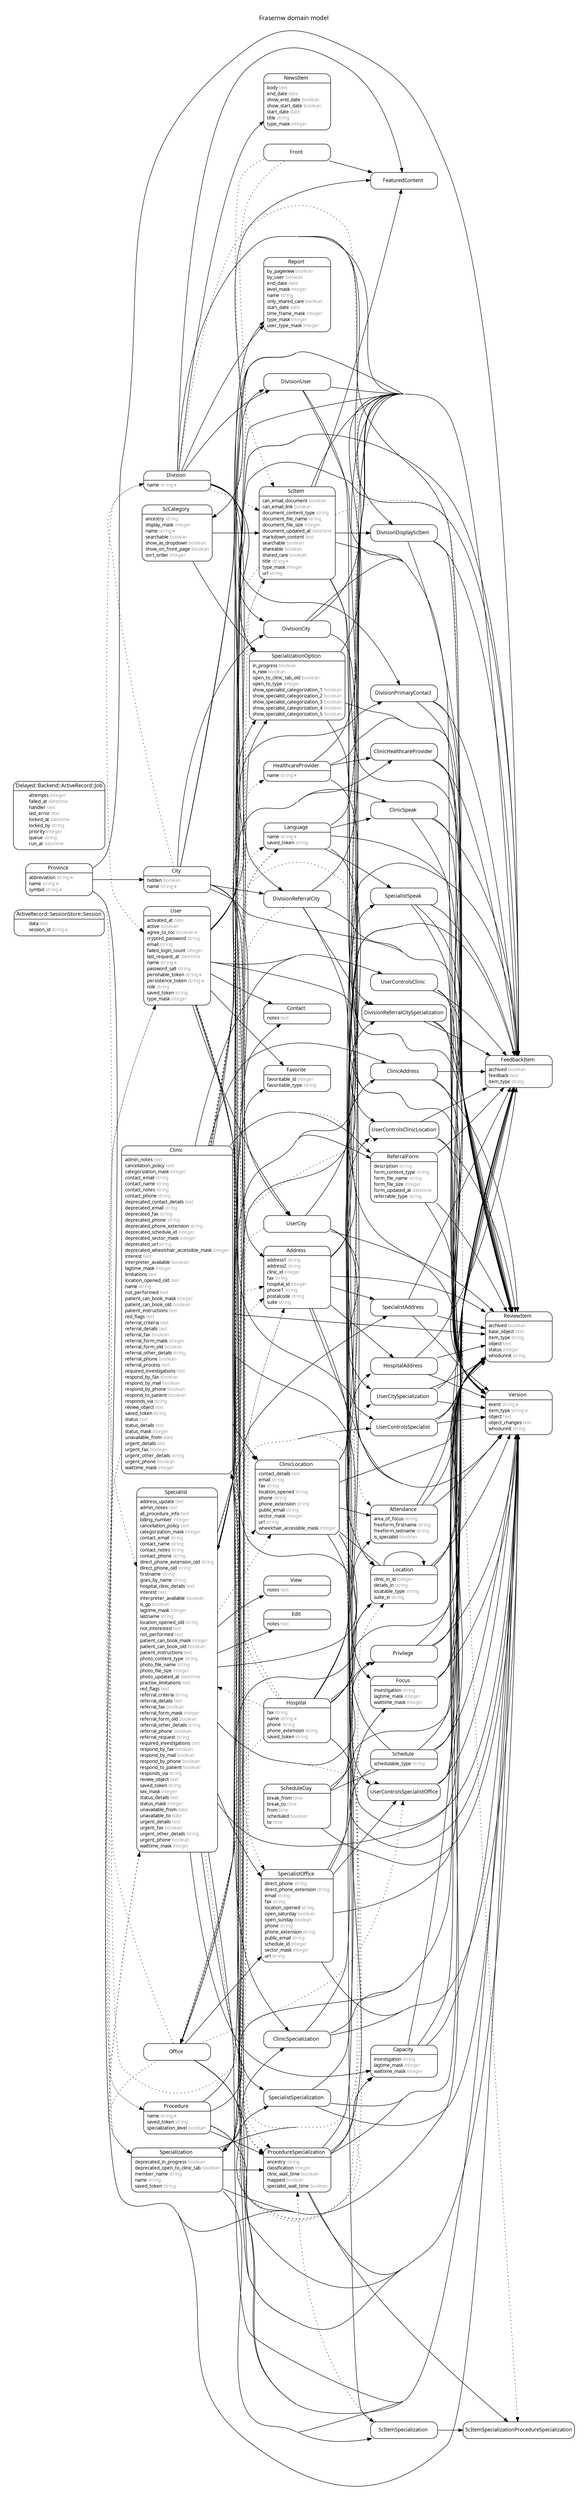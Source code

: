 digraph Frasernw {
rankdir = "LR";
ranksep = "0.5";
nodesep = "0.4";
pad = "0.4,0.4";
margin = "0,0";
concentrate = "true";
labelloc = "t";
fontsize = "13";
fontname = "Arial BoldMT";
node[ shape  =  "Mrecord" , fontsize  =  "10" , fontname  =  "ArialMT" , margin  =  "0.07,0.05" , penwidth  =  "1.0"];
edge[ fontname  =  "ArialMT" , fontsize  =  "7" , dir  =  "both" , arrowsize  =  "0.9" , penwidth  =  "1.0" , labelangle  =  "32" , labeldistance  =  "1.8"];
label = "Frasernw domain model\n\n";
"m_ActiveRecord::SessionStore::Session" [label = <<table border="0" align="center" cellspacing="0.5" cellpadding="0" width="134">
  <tr><td align="center" valign="bottom" width="130"><font face="Arial BoldMT" point-size="11">ActiveRecord::SessionStore::Session</font></td></tr>
</table>
|
<table border="0" align="left" cellspacing="2" cellpadding="0" width="134">
  <tr><td align="left" width="130" port="data">data <font face="Arail ItalicMT" color="grey60">text</font></td></tr>
  <tr><td align="left" width="130" port="session_id">session_id <font face="Arail ItalicMT" color="grey60">string ∗</font></td></tr>
</table>
>];
m_Address [label = <<table border="0" align="center" cellspacing="0.5" cellpadding="0" width="134">
  <tr><td align="center" valign="bottom" width="130"><font face="Arial BoldMT" point-size="11">Address</font></td></tr>
</table>
|
<table border="0" align="left" cellspacing="2" cellpadding="0" width="134">
  <tr><td align="left" width="130" port="address1">address1 <font face="Arail ItalicMT" color="grey60">string</font></td></tr>
  <tr><td align="left" width="130" port="address2">address2 <font face="Arail ItalicMT" color="grey60">string</font></td></tr>
  <tr><td align="left" width="130" port="clinic_id">clinic_id <font face="Arail ItalicMT" color="grey60">integer</font></td></tr>
  <tr><td align="left" width="130" port="fax">fax <font face="Arail ItalicMT" color="grey60">string</font></td></tr>
  <tr><td align="left" width="130" port="hospital_id">hospital_id <font face="Arail ItalicMT" color="grey60">integer</font></td></tr>
  <tr><td align="left" width="130" port="phone1">phone1 <font face="Arail ItalicMT" color="grey60">string</font></td></tr>
  <tr><td align="left" width="130" port="postalcode">postalcode <font face="Arail ItalicMT" color="grey60">string</font></td></tr>
  <tr><td align="left" width="130" port="suite">suite <font face="Arail ItalicMT" color="grey60">string</font></td></tr>
</table>
>];
m_Attendance [label = <<table border="0" align="center" cellspacing="0.5" cellpadding="0" width="134">
  <tr><td align="center" valign="bottom" width="130"><font face="Arial BoldMT" point-size="11">Attendance</font></td></tr>
</table>
|
<table border="0" align="left" cellspacing="2" cellpadding="0" width="134">
  <tr><td align="left" width="130" port="area_of_focus">area_of_focus <font face="Arail ItalicMT" color="grey60">string</font></td></tr>
  <tr><td align="left" width="130" port="freeform_firstname">freeform_firstname <font face="Arail ItalicMT" color="grey60">string</font></td></tr>
  <tr><td align="left" width="130" port="freeform_lastname">freeform_lastname <font face="Arail ItalicMT" color="grey60">string</font></td></tr>
  <tr><td align="left" width="130" port="is_specialist">is_specialist <font face="Arail ItalicMT" color="grey60">boolean</font></td></tr>
</table>
>];
m_Capacity [label = <<table border="0" align="center" cellspacing="0.5" cellpadding="0" width="134">
  <tr><td align="center" valign="bottom" width="130"><font face="Arial BoldMT" point-size="11">Capacity</font></td></tr>
</table>
|
<table border="0" align="left" cellspacing="2" cellpadding="0" width="134">
  <tr><td align="left" width="130" port="investigation">investigation <font face="Arail ItalicMT" color="grey60">string</font></td></tr>
  <tr><td align="left" width="130" port="lagtime_mask">lagtime_mask <font face="Arail ItalicMT" color="grey60">integer</font></td></tr>
  <tr><td align="left" width="130" port="waittime_mask">waittime_mask <font face="Arail ItalicMT" color="grey60">integer</font></td></tr>
</table>
>];
m_City [label = <<table border="0" align="center" cellspacing="0.5" cellpadding="0" width="134">
  <tr><td align="center" valign="bottom" width="130"><font face="Arial BoldMT" point-size="11">City</font></td></tr>
</table>
|
<table border="0" align="left" cellspacing="2" cellpadding="0" width="134">
  <tr><td align="left" width="130" port="hidden">hidden <font face="Arail ItalicMT" color="grey60">boolean</font></td></tr>
  <tr><td align="left" width="130" port="name">name <font face="Arail ItalicMT" color="grey60">string ∗</font></td></tr>
</table>
>];
m_Clinic [label = <<table border="0" align="center" cellspacing="0.5" cellpadding="0" width="134">
  <tr><td align="center" valign="bottom" width="130"><font face="Arial BoldMT" point-size="11">Clinic</font></td></tr>
</table>
|
<table border="0" align="left" cellspacing="2" cellpadding="0" width="134">
  <tr><td align="left" width="130" port="admin_notes">admin_notes <font face="Arail ItalicMT" color="grey60">text</font></td></tr>
  <tr><td align="left" width="130" port="cancellation_policy">cancellation_policy <font face="Arail ItalicMT" color="grey60">text</font></td></tr>
  <tr><td align="left" width="130" port="categorization_mask">categorization_mask <font face="Arail ItalicMT" color="grey60">integer</font></td></tr>
  <tr><td align="left" width="130" port="contact_email">contact_email <font face="Arail ItalicMT" color="grey60">string</font></td></tr>
  <tr><td align="left" width="130" port="contact_name">contact_name <font face="Arail ItalicMT" color="grey60">string</font></td></tr>
  <tr><td align="left" width="130" port="contact_notes">contact_notes <font face="Arail ItalicMT" color="grey60">string</font></td></tr>
  <tr><td align="left" width="130" port="contact_phone">contact_phone <font face="Arail ItalicMT" color="grey60">string</font></td></tr>
  <tr><td align="left" width="130" port="deprecated_contact_details">deprecated_contact_details <font face="Arail ItalicMT" color="grey60">text</font></td></tr>
  <tr><td align="left" width="130" port="deprecated_email">deprecated_email <font face="Arail ItalicMT" color="grey60">string</font></td></tr>
  <tr><td align="left" width="130" port="deprecated_fax">deprecated_fax <font face="Arail ItalicMT" color="grey60">string</font></td></tr>
  <tr><td align="left" width="130" port="deprecated_phone">deprecated_phone <font face="Arail ItalicMT" color="grey60">string</font></td></tr>
  <tr><td align="left" width="130" port="deprecated_phone_extension">deprecated_phone_extension <font face="Arail ItalicMT" color="grey60">string</font></td></tr>
  <tr><td align="left" width="130" port="deprecated_schedule_id">deprecated_schedule_id <font face="Arail ItalicMT" color="grey60">integer</font></td></tr>
  <tr><td align="left" width="130" port="deprecated_sector_mask">deprecated_sector_mask <font face="Arail ItalicMT" color="grey60">integer</font></td></tr>
  <tr><td align="left" width="130" port="deprecated_url">deprecated_url <font face="Arail ItalicMT" color="grey60">string</font></td></tr>
  <tr><td align="left" width="130" port="deprecated_wheelchair_accessible_mask">deprecated_wheelchair_accessible_mask <font face="Arail ItalicMT" color="grey60">integer</font></td></tr>
  <tr><td align="left" width="130" port="interest">interest <font face="Arail ItalicMT" color="grey60">text</font></td></tr>
  <tr><td align="left" width="130" port="interpreter_available">interpreter_available <font face="Arail ItalicMT" color="grey60">boolean</font></td></tr>
  <tr><td align="left" width="130" port="lagtime_mask">lagtime_mask <font face="Arail ItalicMT" color="grey60">integer</font></td></tr>
  <tr><td align="left" width="130" port="limitations">limitations <font face="Arail ItalicMT" color="grey60">text</font></td></tr>
  <tr><td align="left" width="130" port="location_opened_old">location_opened_old <font face="Arail ItalicMT" color="grey60">text</font></td></tr>
  <tr><td align="left" width="130" port="name">name <font face="Arail ItalicMT" color="grey60">string</font></td></tr>
  <tr><td align="left" width="130" port="not_performed">not_performed <font face="Arail ItalicMT" color="grey60">text</font></td></tr>
  <tr><td align="left" width="130" port="patient_can_book_mask">patient_can_book_mask <font face="Arail ItalicMT" color="grey60">integer</font></td></tr>
  <tr><td align="left" width="130" port="patient_can_book_old">patient_can_book_old <font face="Arail ItalicMT" color="grey60">boolean</font></td></tr>
  <tr><td align="left" width="130" port="patient_instructions">patient_instructions <font face="Arail ItalicMT" color="grey60">text</font></td></tr>
  <tr><td align="left" width="130" port="red_flags">red_flags <font face="Arail ItalicMT" color="grey60">text</font></td></tr>
  <tr><td align="left" width="130" port="referral_criteria">referral_criteria <font face="Arail ItalicMT" color="grey60">text</font></td></tr>
  <tr><td align="left" width="130" port="referral_details">referral_details <font face="Arail ItalicMT" color="grey60">text</font></td></tr>
  <tr><td align="left" width="130" port="referral_fax">referral_fax <font face="Arail ItalicMT" color="grey60">boolean</font></td></tr>
  <tr><td align="left" width="130" port="referral_form_mask">referral_form_mask <font face="Arail ItalicMT" color="grey60">integer</font></td></tr>
  <tr><td align="left" width="130" port="referral_form_old">referral_form_old <font face="Arail ItalicMT" color="grey60">boolean</font></td></tr>
  <tr><td align="left" width="130" port="referral_other_details">referral_other_details <font face="Arail ItalicMT" color="grey60">string</font></td></tr>
  <tr><td align="left" width="130" port="referral_phone">referral_phone <font face="Arail ItalicMT" color="grey60">boolean</font></td></tr>
  <tr><td align="left" width="130" port="referral_process">referral_process <font face="Arail ItalicMT" color="grey60">text</font></td></tr>
  <tr><td align="left" width="130" port="required_investigations">required_investigations <font face="Arail ItalicMT" color="grey60">text</font></td></tr>
  <tr><td align="left" width="130" port="respond_by_fax">respond_by_fax <font face="Arail ItalicMT" color="grey60">boolean</font></td></tr>
  <tr><td align="left" width="130" port="respond_by_mail">respond_by_mail <font face="Arail ItalicMT" color="grey60">boolean</font></td></tr>
  <tr><td align="left" width="130" port="respond_by_phone">respond_by_phone <font face="Arail ItalicMT" color="grey60">boolean</font></td></tr>
  <tr><td align="left" width="130" port="respond_to_patient">respond_to_patient <font face="Arail ItalicMT" color="grey60">boolean</font></td></tr>
  <tr><td align="left" width="130" port="responds_via">responds_via <font face="Arail ItalicMT" color="grey60">string</font></td></tr>
  <tr><td align="left" width="130" port="review_object">review_object <font face="Arail ItalicMT" color="grey60">text</font></td></tr>
  <tr><td align="left" width="130" port="saved_token">saved_token <font face="Arail ItalicMT" color="grey60">string</font></td></tr>
  <tr><td align="left" width="130" port="status">status <font face="Arail ItalicMT" color="grey60">text</font></td></tr>
  <tr><td align="left" width="130" port="status_details">status_details <font face="Arail ItalicMT" color="grey60">text</font></td></tr>
  <tr><td align="left" width="130" port="status_mask">status_mask <font face="Arail ItalicMT" color="grey60">integer</font></td></tr>
  <tr><td align="left" width="130" port="unavailable_from">unavailable_from <font face="Arail ItalicMT" color="grey60">date</font></td></tr>
  <tr><td align="left" width="130" port="urgent_details">urgent_details <font face="Arail ItalicMT" color="grey60">text</font></td></tr>
  <tr><td align="left" width="130" port="urgent_fax">urgent_fax <font face="Arail ItalicMT" color="grey60">boolean</font></td></tr>
  <tr><td align="left" width="130" port="urgent_other_details">urgent_other_details <font face="Arail ItalicMT" color="grey60">string</font></td></tr>
  <tr><td align="left" width="130" port="urgent_phone">urgent_phone <font face="Arail ItalicMT" color="grey60">boolean</font></td></tr>
  <tr><td align="left" width="130" port="waittime_mask">waittime_mask <font face="Arail ItalicMT" color="grey60">integer</font></td></tr>
</table>
>];
m_ClinicAddress [label = <<table border="0" align="center" cellspacing="0.5" cellpadding="0" width="134">
  <tr><td align="center" valign="bottom" width="130"><font face="Arial BoldMT" point-size="11">ClinicAddress</font></td></tr>
</table>
>];
m_ClinicHealthcareProvider [label = <<table border="0" align="center" cellspacing="0.5" cellpadding="0" width="134">
  <tr><td align="center" valign="bottom" width="130"><font face="Arial BoldMT" point-size="11">ClinicHealthcareProvider</font></td></tr>
</table>
>];
m_ClinicLocation [label = <<table border="0" align="center" cellspacing="0.5" cellpadding="0" width="134">
  <tr><td align="center" valign="bottom" width="130"><font face="Arial BoldMT" point-size="11">ClinicLocation</font></td></tr>
</table>
|
<table border="0" align="left" cellspacing="2" cellpadding="0" width="134">
  <tr><td align="left" width="130" port="contact_details">contact_details <font face="Arail ItalicMT" color="grey60">text</font></td></tr>
  <tr><td align="left" width="130" port="email">email <font face="Arail ItalicMT" color="grey60">string</font></td></tr>
  <tr><td align="left" width="130" port="fax">fax <font face="Arail ItalicMT" color="grey60">string</font></td></tr>
  <tr><td align="left" width="130" port="location_opened">location_opened <font face="Arail ItalicMT" color="grey60">string</font></td></tr>
  <tr><td align="left" width="130" port="phone">phone <font face="Arail ItalicMT" color="grey60">string</font></td></tr>
  <tr><td align="left" width="130" port="phone_extension">phone_extension <font face="Arail ItalicMT" color="grey60">string</font></td></tr>
  <tr><td align="left" width="130" port="public_email">public_email <font face="Arail ItalicMT" color="grey60">string</font></td></tr>
  <tr><td align="left" width="130" port="sector_mask">sector_mask <font face="Arail ItalicMT" color="grey60">integer</font></td></tr>
  <tr><td align="left" width="130" port="url">url <font face="Arail ItalicMT" color="grey60">string</font></td></tr>
  <tr><td align="left" width="130" port="wheelchair_accessible_mask">wheelchair_accessible_mask <font face="Arail ItalicMT" color="grey60">integer</font></td></tr>
</table>
>];
m_ClinicSpeak [label = <<table border="0" align="center" cellspacing="0.5" cellpadding="0" width="134">
  <tr><td align="center" valign="bottom" width="130"><font face="Arial BoldMT" point-size="11">ClinicSpeak</font></td></tr>
</table>
>];
m_ClinicSpecialization [label = <<table border="0" align="center" cellspacing="0.5" cellpadding="0" width="134">
  <tr><td align="center" valign="bottom" width="130"><font face="Arial BoldMT" point-size="11">ClinicSpecialization</font></td></tr>
</table>
>];
m_Contact [label = <<table border="0" align="center" cellspacing="0.5" cellpadding="0" width="134">
  <tr><td align="center" valign="bottom" width="130"><font face="Arial BoldMT" point-size="11">Contact</font></td></tr>
</table>
|
<table border="0" align="left" cellspacing="2" cellpadding="0" width="134">
  <tr><td align="left" width="130" port="notes">notes <font face="Arail ItalicMT" color="grey60">text</font></td></tr>
</table>
>];
"m_Delayed::Backend::ActiveRecord::Job" [label = <<table border="0" align="center" cellspacing="0.5" cellpadding="0" width="134">
  <tr><td align="center" valign="bottom" width="130"><font face="Arial BoldMT" point-size="11">Delayed::Backend::ActiveRecord::Job</font></td></tr>
</table>
|
<table border="0" align="left" cellspacing="2" cellpadding="0" width="134">
  <tr><td align="left" width="130" port="attempts">attempts <font face="Arail ItalicMT" color="grey60">integer</font></td></tr>
  <tr><td align="left" width="130" port="failed_at">failed_at <font face="Arail ItalicMT" color="grey60">datetime</font></td></tr>
  <tr><td align="left" width="130" port="handler">handler <font face="Arail ItalicMT" color="grey60">text</font></td></tr>
  <tr><td align="left" width="130" port="last_error">last_error <font face="Arail ItalicMT" color="grey60">text</font></td></tr>
  <tr><td align="left" width="130" port="locked_at">locked_at <font face="Arail ItalicMT" color="grey60">datetime</font></td></tr>
  <tr><td align="left" width="130" port="locked_by">locked_by <font face="Arail ItalicMT" color="grey60">string</font></td></tr>
  <tr><td align="left" width="130" port="priority">priority <font face="Arail ItalicMT" color="grey60">integer</font></td></tr>
  <tr><td align="left" width="130" port="queue">queue <font face="Arail ItalicMT" color="grey60">string</font></td></tr>
  <tr><td align="left" width="130" port="run_at">run_at <font face="Arail ItalicMT" color="grey60">datetime</font></td></tr>
</table>
>];
m_Division [label = <<table border="0" align="center" cellspacing="0.5" cellpadding="0" width="134">
  <tr><td align="center" valign="bottom" width="130"><font face="Arial BoldMT" point-size="11">Division</font></td></tr>
</table>
|
<table border="0" align="left" cellspacing="2" cellpadding="0" width="134">
  <tr><td align="left" width="130" port="name">name <font face="Arail ItalicMT" color="grey60">string ∗</font></td></tr>
</table>
>];
m_DivisionCity [label = <<table border="0" align="center" cellspacing="0.5" cellpadding="0" width="134">
  <tr><td align="center" valign="bottom" width="130"><font face="Arial BoldMT" point-size="11">DivisionCity</font></td></tr>
</table>
>];
m_DivisionDisplayScItem [label = <<table border="0" align="center" cellspacing="0.5" cellpadding="0" width="134">
  <tr><td align="center" valign="bottom" width="130"><font face="Arial BoldMT" point-size="11">DivisionDisplayScItem</font></td></tr>
</table>
>];
m_DivisionPrimaryContact [label = <<table border="0" align="center" cellspacing="0.5" cellpadding="0" width="134">
  <tr><td align="center" valign="bottom" width="130"><font face="Arial BoldMT" point-size="11">DivisionPrimaryContact</font></td></tr>
</table>
>];
m_DivisionReferralCity [label = <<table border="0" align="center" cellspacing="0.5" cellpadding="0" width="134">
  <tr><td align="center" valign="bottom" width="130"><font face="Arial BoldMT" point-size="11">DivisionReferralCity</font></td></tr>
</table>
>];
m_DivisionReferralCitySpecialization [label = <<table border="0" align="center" cellspacing="0.5" cellpadding="0" width="134">
  <tr><td align="center" valign="bottom" width="130"><font face="Arial BoldMT" point-size="11">DivisionReferralCitySpecialization</font></td></tr>
</table>
>];
m_DivisionUser [label = <<table border="0" align="center" cellspacing="0.5" cellpadding="0" width="134">
  <tr><td align="center" valign="bottom" width="130"><font face="Arial BoldMT" point-size="11">DivisionUser</font></td></tr>
</table>
>];
m_Edit [label = <<table border="0" align="center" cellspacing="0.5" cellpadding="0" width="134">
  <tr><td align="center" valign="bottom" width="130"><font face="Arial BoldMT" point-size="11">Edit</font></td></tr>
</table>
|
<table border="0" align="left" cellspacing="2" cellpadding="0" width="134">
  <tr><td align="left" width="130" port="notes">notes <font face="Arail ItalicMT" color="grey60">text</font></td></tr>
</table>
>];
m_Favorite [label = <<table border="0" align="center" cellspacing="0.5" cellpadding="0" width="134">
  <tr><td align="center" valign="bottom" width="130"><font face="Arial BoldMT" point-size="11">Favorite</font></td></tr>
</table>
|
<table border="0" align="left" cellspacing="2" cellpadding="0" width="134">
  <tr><td align="left" width="130" port="favoritable_id">favoritable_id <font face="Arail ItalicMT" color="grey60">integer</font></td></tr>
  <tr><td align="left" width="130" port="favoritable_type">favoritable_type <font face="Arail ItalicMT" color="grey60">string</font></td></tr>
</table>
>];
m_FeaturedContent [label = <<table border="0" align="center" cellspacing="0.5" cellpadding="0" width="134">
  <tr><td align="center" valign="bottom" width="130"><font face="Arial BoldMT" point-size="11">FeaturedContent</font></td></tr>
</table>
>];
m_FeedbackItem [label = <<table border="0" align="center" cellspacing="0.5" cellpadding="0" width="134">
  <tr><td align="center" valign="bottom" width="130"><font face="Arial BoldMT" point-size="11">FeedbackItem</font></td></tr>
</table>
|
<table border="0" align="left" cellspacing="2" cellpadding="0" width="134">
  <tr><td align="left" width="130" port="archived">archived <font face="Arail ItalicMT" color="grey60">boolean</font></td></tr>
  <tr><td align="left" width="130" port="feedback">feedback <font face="Arail ItalicMT" color="grey60">text</font></td></tr>
  <tr><td align="left" width="130" port="item_type">item_type <font face="Arail ItalicMT" color="grey60">string</font></td></tr>
</table>
>];
m_Focus [label = <<table border="0" align="center" cellspacing="0.5" cellpadding="0" width="134">
  <tr><td align="center" valign="bottom" width="130"><font face="Arial BoldMT" point-size="11">Focus</font></td></tr>
</table>
|
<table border="0" align="left" cellspacing="2" cellpadding="0" width="134">
  <tr><td align="left" width="130" port="investigation">investigation <font face="Arail ItalicMT" color="grey60">string</font></td></tr>
  <tr><td align="left" width="130" port="lagtime_mask">lagtime_mask <font face="Arail ItalicMT" color="grey60">integer</font></td></tr>
  <tr><td align="left" width="130" port="waittime_mask">waittime_mask <font face="Arail ItalicMT" color="grey60">integer</font></td></tr>
</table>
>];
m_Front [label = <<table border="0" align="center" cellspacing="0.5" cellpadding="0" width="134">
  <tr><td align="center" valign="bottom" width="130"><font face="Arial BoldMT" point-size="11">Front</font></td></tr>
</table>
>];
m_HealthcareProvider [label = <<table border="0" align="center" cellspacing="0.5" cellpadding="0" width="134">
  <tr><td align="center" valign="bottom" width="130"><font face="Arial BoldMT" point-size="11">HealthcareProvider</font></td></tr>
</table>
|
<table border="0" align="left" cellspacing="2" cellpadding="0" width="134">
  <tr><td align="left" width="130" port="name">name <font face="Arail ItalicMT" color="grey60">string ∗</font></td></tr>
</table>
>];
m_Hospital [label = <<table border="0" align="center" cellspacing="0.5" cellpadding="0" width="134">
  <tr><td align="center" valign="bottom" width="130"><font face="Arial BoldMT" point-size="11">Hospital</font></td></tr>
</table>
|
<table border="0" align="left" cellspacing="2" cellpadding="0" width="134">
  <tr><td align="left" width="130" port="fax">fax <font face="Arail ItalicMT" color="grey60">string</font></td></tr>
  <tr><td align="left" width="130" port="name">name <font face="Arail ItalicMT" color="grey60">string ∗</font></td></tr>
  <tr><td align="left" width="130" port="phone">phone <font face="Arail ItalicMT" color="grey60">string</font></td></tr>
  <tr><td align="left" width="130" port="phone_extension">phone_extension <font face="Arail ItalicMT" color="grey60">string</font></td></tr>
  <tr><td align="left" width="130" port="saved_token">saved_token <font face="Arail ItalicMT" color="grey60">string</font></td></tr>
</table>
>];
m_HospitalAddress [label = <<table border="0" align="center" cellspacing="0.5" cellpadding="0" width="134">
  <tr><td align="center" valign="bottom" width="130"><font face="Arial BoldMT" point-size="11">HospitalAddress</font></td></tr>
</table>
>];
m_Language [label = <<table border="0" align="center" cellspacing="0.5" cellpadding="0" width="134">
  <tr><td align="center" valign="bottom" width="130"><font face="Arial BoldMT" point-size="11">Language</font></td></tr>
</table>
|
<table border="0" align="left" cellspacing="2" cellpadding="0" width="134">
  <tr><td align="left" width="130" port="name">name <font face="Arail ItalicMT" color="grey60">string ∗</font></td></tr>
  <tr><td align="left" width="130" port="saved_token">saved_token <font face="Arail ItalicMT" color="grey60">string</font></td></tr>
</table>
>];
m_Location [label = <<table border="0" align="center" cellspacing="0.5" cellpadding="0" width="134">
  <tr><td align="center" valign="bottom" width="130"><font face="Arial BoldMT" point-size="11">Location</font></td></tr>
</table>
|
<table border="0" align="left" cellspacing="2" cellpadding="0" width="134">
  <tr><td align="left" width="130" port="clinic_in_id">clinic_in_id <font face="Arail ItalicMT" color="grey60">integer</font></td></tr>
  <tr><td align="left" width="130" port="details_in">details_in <font face="Arail ItalicMT" color="grey60">string</font></td></tr>
  <tr><td align="left" width="130" port="locatable_type">locatable_type <font face="Arail ItalicMT" color="grey60">string</font></td></tr>
  <tr><td align="left" width="130" port="suite_in">suite_in <font face="Arail ItalicMT" color="grey60">string</font></td></tr>
</table>
>];
m_NewsItem [label = <<table border="0" align="center" cellspacing="0.5" cellpadding="0" width="134">
  <tr><td align="center" valign="bottom" width="130"><font face="Arial BoldMT" point-size="11">NewsItem</font></td></tr>
</table>
|
<table border="0" align="left" cellspacing="2" cellpadding="0" width="134">
  <tr><td align="left" width="130" port="body">body <font face="Arail ItalicMT" color="grey60">text</font></td></tr>
  <tr><td align="left" width="130" port="end_date">end_date <font face="Arail ItalicMT" color="grey60">date</font></td></tr>
  <tr><td align="left" width="130" port="show_end_date">show_end_date <font face="Arail ItalicMT" color="grey60">boolean</font></td></tr>
  <tr><td align="left" width="130" port="show_start_date">show_start_date <font face="Arail ItalicMT" color="grey60">boolean</font></td></tr>
  <tr><td align="left" width="130" port="start_date">start_date <font face="Arail ItalicMT" color="grey60">date</font></td></tr>
  <tr><td align="left" width="130" port="title">title <font face="Arail ItalicMT" color="grey60">string</font></td></tr>
  <tr><td align="left" width="130" port="type_mask">type_mask <font face="Arail ItalicMT" color="grey60">integer</font></td></tr>
</table>
>];
m_Office [label = <<table border="0" align="center" cellspacing="0.5" cellpadding="0" width="134">
  <tr><td align="center" valign="bottom" width="130"><font face="Arial BoldMT" point-size="11">Office</font></td></tr>
</table>
>];
m_Privilege [label = <<table border="0" align="center" cellspacing="0.5" cellpadding="0" width="134">
  <tr><td align="center" valign="bottom" width="130"><font face="Arial BoldMT" point-size="11">Privilege</font></td></tr>
</table>
>];
m_Procedure [label = <<table border="0" align="center" cellspacing="0.5" cellpadding="0" width="134">
  <tr><td align="center" valign="bottom" width="130"><font face="Arial BoldMT" point-size="11">Procedure</font></td></tr>
</table>
|
<table border="0" align="left" cellspacing="2" cellpadding="0" width="134">
  <tr><td align="left" width="130" port="name">name <font face="Arail ItalicMT" color="grey60">string ∗</font></td></tr>
  <tr><td align="left" width="130" port="saved_token">saved_token <font face="Arail ItalicMT" color="grey60">string</font></td></tr>
  <tr><td align="left" width="130" port="specialization_level">specialization_level <font face="Arail ItalicMT" color="grey60">boolean</font></td></tr>
</table>
>];
m_ProcedureSpecialization [label = <<table border="0" align="center" cellspacing="0.5" cellpadding="0" width="134">
  <tr><td align="center" valign="bottom" width="130"><font face="Arial BoldMT" point-size="11">ProcedureSpecialization</font></td></tr>
</table>
|
<table border="0" align="left" cellspacing="2" cellpadding="0" width="134">
  <tr><td align="left" width="130" port="ancestry">ancestry <font face="Arail ItalicMT" color="grey60">string</font></td></tr>
  <tr><td align="left" width="130" port="classification">classification <font face="Arail ItalicMT" color="grey60">integer</font></td></tr>
  <tr><td align="left" width="130" port="clinic_wait_time">clinic_wait_time <font face="Arail ItalicMT" color="grey60">boolean</font></td></tr>
  <tr><td align="left" width="130" port="mapped">mapped <font face="Arail ItalicMT" color="grey60">boolean</font></td></tr>
  <tr><td align="left" width="130" port="specialist_wait_time">specialist_wait_time <font face="Arail ItalicMT" color="grey60">boolean</font></td></tr>
</table>
>];
m_Province [label = <<table border="0" align="center" cellspacing="0.5" cellpadding="0" width="134">
  <tr><td align="center" valign="bottom" width="130"><font face="Arial BoldMT" point-size="11">Province</font></td></tr>
</table>
|
<table border="0" align="left" cellspacing="2" cellpadding="0" width="134">
  <tr><td align="left" width="130" port="abbreviation">abbreviation <font face="Arail ItalicMT" color="grey60">string ∗</font></td></tr>
  <tr><td align="left" width="130" port="name">name <font face="Arail ItalicMT" color="grey60">string ∗</font></td></tr>
  <tr><td align="left" width="130" port="symbol">symbol <font face="Arail ItalicMT" color="grey60">string ∗</font></td></tr>
</table>
>];
m_ReferralForm [label = <<table border="0" align="center" cellspacing="0.5" cellpadding="0" width="134">
  <tr><td align="center" valign="bottom" width="130"><font face="Arial BoldMT" point-size="11">ReferralForm</font></td></tr>
</table>
|
<table border="0" align="left" cellspacing="2" cellpadding="0" width="134">
  <tr><td align="left" width="130" port="description">description <font face="Arail ItalicMT" color="grey60">string</font></td></tr>
  <tr><td align="left" width="130" port="form_content_type">form_content_type <font face="Arail ItalicMT" color="grey60">string</font></td></tr>
  <tr><td align="left" width="130" port="form_file_name">form_file_name <font face="Arail ItalicMT" color="grey60">string</font></td></tr>
  <tr><td align="left" width="130" port="form_file_size">form_file_size <font face="Arail ItalicMT" color="grey60">integer</font></td></tr>
  <tr><td align="left" width="130" port="form_updated_at">form_updated_at <font face="Arail ItalicMT" color="grey60">datetime</font></td></tr>
  <tr><td align="left" width="130" port="referrable_type">referrable_type <font face="Arail ItalicMT" color="grey60">string</font></td></tr>
</table>
>];
m_Report [label = <<table border="0" align="center" cellspacing="0.5" cellpadding="0" width="134">
  <tr><td align="center" valign="bottom" width="130"><font face="Arial BoldMT" point-size="11">Report</font></td></tr>
</table>
|
<table border="0" align="left" cellspacing="2" cellpadding="0" width="134">
  <tr><td align="left" width="130" port="by_pageview">by_pageview <font face="Arail ItalicMT" color="grey60">boolean</font></td></tr>
  <tr><td align="left" width="130" port="by_user">by_user <font face="Arail ItalicMT" color="grey60">boolean</font></td></tr>
  <tr><td align="left" width="130" port="end_date">end_date <font face="Arail ItalicMT" color="grey60">date</font></td></tr>
  <tr><td align="left" width="130" port="level_mask">level_mask <font face="Arail ItalicMT" color="grey60">integer</font></td></tr>
  <tr><td align="left" width="130" port="name">name <font face="Arail ItalicMT" color="grey60">string</font></td></tr>
  <tr><td align="left" width="130" port="only_shared_care">only_shared_care <font face="Arail ItalicMT" color="grey60">boolean</font></td></tr>
  <tr><td align="left" width="130" port="start_date">start_date <font face="Arail ItalicMT" color="grey60">date</font></td></tr>
  <tr><td align="left" width="130" port="time_frame_mask">time_frame_mask <font face="Arail ItalicMT" color="grey60">integer</font></td></tr>
  <tr><td align="left" width="130" port="type_mask">type_mask <font face="Arail ItalicMT" color="grey60">integer</font></td></tr>
  <tr><td align="left" width="130" port="user_type_mask">user_type_mask <font face="Arail ItalicMT" color="grey60">integer</font></td></tr>
</table>
>];
m_ReviewItem [label = <<table border="0" align="center" cellspacing="0.5" cellpadding="0" width="134">
  <tr><td align="center" valign="bottom" width="130"><font face="Arial BoldMT" point-size="11">ReviewItem</font></td></tr>
</table>
|
<table border="0" align="left" cellspacing="2" cellpadding="0" width="134">
  <tr><td align="left" width="130" port="archived">archived <font face="Arail ItalicMT" color="grey60">boolean</font></td></tr>
  <tr><td align="left" width="130" port="base_object">base_object <font face="Arail ItalicMT" color="grey60">text</font></td></tr>
  <tr><td align="left" width="130" port="item_type">item_type <font face="Arail ItalicMT" color="grey60">string</font></td></tr>
  <tr><td align="left" width="130" port="object">object <font face="Arail ItalicMT" color="grey60">text</font></td></tr>
  <tr><td align="left" width="130" port="status">status <font face="Arail ItalicMT" color="grey60">integer</font></td></tr>
  <tr><td align="left" width="130" port="whodunnit">whodunnit <font face="Arail ItalicMT" color="grey60">string</font></td></tr>
</table>
>];
m_ScCategory [label = <<table border="0" align="center" cellspacing="0.5" cellpadding="0" width="134">
  <tr><td align="center" valign="bottom" width="130"><font face="Arial BoldMT" point-size="11">ScCategory</font></td></tr>
</table>
|
<table border="0" align="left" cellspacing="2" cellpadding="0" width="134">
  <tr><td align="left" width="130" port="ancestry">ancestry <font face="Arail ItalicMT" color="grey60">string</font></td></tr>
  <tr><td align="left" width="130" port="display_mask">display_mask <font face="Arail ItalicMT" color="grey60">integer</font></td></tr>
  <tr><td align="left" width="130" port="name">name <font face="Arail ItalicMT" color="grey60">string ∗</font></td></tr>
  <tr><td align="left" width="130" port="searchable">searchable <font face="Arail ItalicMT" color="grey60">boolean</font></td></tr>
  <tr><td align="left" width="130" port="show_as_dropdown">show_as_dropdown <font face="Arail ItalicMT" color="grey60">boolean</font></td></tr>
  <tr><td align="left" width="130" port="show_on_front_page">show_on_front_page <font face="Arail ItalicMT" color="grey60">boolean</font></td></tr>
  <tr><td align="left" width="130" port="sort_order">sort_order <font face="Arail ItalicMT" color="grey60">integer</font></td></tr>
</table>
>];
m_ScItem [label = <<table border="0" align="center" cellspacing="0.5" cellpadding="0" width="134">
  <tr><td align="center" valign="bottom" width="130"><font face="Arial BoldMT" point-size="11">ScItem</font></td></tr>
</table>
|
<table border="0" align="left" cellspacing="2" cellpadding="0" width="134">
  <tr><td align="left" width="130" port="can_email_document">can_email_document <font face="Arail ItalicMT" color="grey60">boolean</font></td></tr>
  <tr><td align="left" width="130" port="can_email_link">can_email_link <font face="Arail ItalicMT" color="grey60">boolean</font></td></tr>
  <tr><td align="left" width="130" port="document_content_type">document_content_type <font face="Arail ItalicMT" color="grey60">string</font></td></tr>
  <tr><td align="left" width="130" port="document_file_name">document_file_name <font face="Arail ItalicMT" color="grey60">string</font></td></tr>
  <tr><td align="left" width="130" port="document_file_size">document_file_size <font face="Arail ItalicMT" color="grey60">integer</font></td></tr>
  <tr><td align="left" width="130" port="document_updated_at">document_updated_at <font face="Arail ItalicMT" color="grey60">datetime</font></td></tr>
  <tr><td align="left" width="130" port="markdown_content">markdown_content <font face="Arail ItalicMT" color="grey60">text</font></td></tr>
  <tr><td align="left" width="130" port="searchable">searchable <font face="Arail ItalicMT" color="grey60">boolean</font></td></tr>
  <tr><td align="left" width="130" port="shareable">shareable <font face="Arail ItalicMT" color="grey60">boolean</font></td></tr>
  <tr><td align="left" width="130" port="shared_care">shared_care <font face="Arail ItalicMT" color="grey60">boolean</font></td></tr>
  <tr><td align="left" width="130" port="title">title <font face="Arail ItalicMT" color="grey60">string ∗</font></td></tr>
  <tr><td align="left" width="130" port="type_mask">type_mask <font face="Arail ItalicMT" color="grey60">integer</font></td></tr>
  <tr><td align="left" width="130" port="url">url <font face="Arail ItalicMT" color="grey60">string</font></td></tr>
</table>
>];
m_ScItemSpecialization [label = <<table border="0" align="center" cellspacing="0.5" cellpadding="0" width="134">
  <tr><td align="center" valign="bottom" width="130"><font face="Arial BoldMT" point-size="11">ScItemSpecialization</font></td></tr>
</table>
>];
m_ScItemSpecializationProcedureSpecialization [label = <<table border="0" align="center" cellspacing="0.5" cellpadding="0" width="134">
  <tr><td align="center" valign="bottom" width="130"><font face="Arial BoldMT" point-size="11">ScItemSpecializationProcedureSpecialization</font></td></tr>
</table>
>];
m_Schedule [label = <<table border="0" align="center" cellspacing="0.5" cellpadding="0" width="134">
  <tr><td align="center" valign="bottom" width="130"><font face="Arial BoldMT" point-size="11">Schedule</font></td></tr>
</table>
|
<table border="0" align="left" cellspacing="2" cellpadding="0" width="134">
  <tr><td align="left" width="130" port="schedulable_type">schedulable_type <font face="Arail ItalicMT" color="grey60">string</font></td></tr>
</table>
>];
m_ScheduleDay [label = <<table border="0" align="center" cellspacing="0.5" cellpadding="0" width="134">
  <tr><td align="center" valign="bottom" width="130"><font face="Arial BoldMT" point-size="11">ScheduleDay</font></td></tr>
</table>
|
<table border="0" align="left" cellspacing="2" cellpadding="0" width="134">
  <tr><td align="left" width="130" port="break_from">break_from <font face="Arail ItalicMT" color="grey60">time</font></td></tr>
  <tr><td align="left" width="130" port="break_to">break_to <font face="Arail ItalicMT" color="grey60">time</font></td></tr>
  <tr><td align="left" width="130" port="from">from <font face="Arail ItalicMT" color="grey60">time</font></td></tr>
  <tr><td align="left" width="130" port="scheduled">scheduled <font face="Arail ItalicMT" color="grey60">boolean</font></td></tr>
  <tr><td align="left" width="130" port="to">to <font face="Arail ItalicMT" color="grey60">time</font></td></tr>
</table>
>];
m_Specialist [label = <<table border="0" align="center" cellspacing="0.5" cellpadding="0" width="134">
  <tr><td align="center" valign="bottom" width="130"><font face="Arial BoldMT" point-size="11">Specialist</font></td></tr>
</table>
|
<table border="0" align="left" cellspacing="2" cellpadding="0" width="134">
  <tr><td align="left" width="130" port="address_update">address_update <font face="Arail ItalicMT" color="grey60">text</font></td></tr>
  <tr><td align="left" width="130" port="admin_notes">admin_notes <font face="Arail ItalicMT" color="grey60">text</font></td></tr>
  <tr><td align="left" width="130" port="all_procedure_info">all_procedure_info <font face="Arail ItalicMT" color="grey60">text</font></td></tr>
  <tr><td align="left" width="130" port="billing_number">billing_number <font face="Arail ItalicMT" color="grey60">integer</font></td></tr>
  <tr><td align="left" width="130" port="cancellation_policy">cancellation_policy <font face="Arail ItalicMT" color="grey60">text</font></td></tr>
  <tr><td align="left" width="130" port="categorization_mask">categorization_mask <font face="Arail ItalicMT" color="grey60">integer</font></td></tr>
  <tr><td align="left" width="130" port="contact_email">contact_email <font face="Arail ItalicMT" color="grey60">string</font></td></tr>
  <tr><td align="left" width="130" port="contact_name">contact_name <font face="Arail ItalicMT" color="grey60">string</font></td></tr>
  <tr><td align="left" width="130" port="contact_notes">contact_notes <font face="Arail ItalicMT" color="grey60">string</font></td></tr>
  <tr><td align="left" width="130" port="contact_phone">contact_phone <font face="Arail ItalicMT" color="grey60">string</font></td></tr>
  <tr><td align="left" width="130" port="direct_phone_extension_old">direct_phone_extension_old <font face="Arail ItalicMT" color="grey60">string</font></td></tr>
  <tr><td align="left" width="130" port="direct_phone_old">direct_phone_old <font face="Arail ItalicMT" color="grey60">string</font></td></tr>
  <tr><td align="left" width="130" port="firstname">firstname <font face="Arail ItalicMT" color="grey60">string</font></td></tr>
  <tr><td align="left" width="130" port="goes_by_name">goes_by_name <font face="Arail ItalicMT" color="grey60">string</font></td></tr>
  <tr><td align="left" width="130" port="hospital_clinic_details">hospital_clinic_details <font face="Arail ItalicMT" color="grey60">text</font></td></tr>
  <tr><td align="left" width="130" port="interest">interest <font face="Arail ItalicMT" color="grey60">text</font></td></tr>
  <tr><td align="left" width="130" port="interpreter_available">interpreter_available <font face="Arail ItalicMT" color="grey60">boolean</font></td></tr>
  <tr><td align="left" width="130" port="is_gp">is_gp <font face="Arail ItalicMT" color="grey60">boolean</font></td></tr>
  <tr><td align="left" width="130" port="lagtime_mask">lagtime_mask <font face="Arail ItalicMT" color="grey60">integer</font></td></tr>
  <tr><td align="left" width="130" port="lastname">lastname <font face="Arail ItalicMT" color="grey60">string</font></td></tr>
  <tr><td align="left" width="130" port="location_opened_old">location_opened_old <font face="Arail ItalicMT" color="grey60">string</font></td></tr>
  <tr><td align="left" width="130" port="not_interested">not_interested <font face="Arail ItalicMT" color="grey60">text</font></td></tr>
  <tr><td align="left" width="130" port="not_performed">not_performed <font face="Arail ItalicMT" color="grey60">text</font></td></tr>
  <tr><td align="left" width="130" port="patient_can_book_mask">patient_can_book_mask <font face="Arail ItalicMT" color="grey60">integer</font></td></tr>
  <tr><td align="left" width="130" port="patient_can_book_old">patient_can_book_old <font face="Arail ItalicMT" color="grey60">boolean</font></td></tr>
  <tr><td align="left" width="130" port="patient_instructions">patient_instructions <font face="Arail ItalicMT" color="grey60">text</font></td></tr>
  <tr><td align="left" width="130" port="photo_content_type">photo_content_type <font face="Arail ItalicMT" color="grey60">string</font></td></tr>
  <tr><td align="left" width="130" port="photo_file_name">photo_file_name <font face="Arail ItalicMT" color="grey60">string</font></td></tr>
  <tr><td align="left" width="130" port="photo_file_size">photo_file_size <font face="Arail ItalicMT" color="grey60">integer</font></td></tr>
  <tr><td align="left" width="130" port="photo_updated_at">photo_updated_at <font face="Arail ItalicMT" color="grey60">datetime</font></td></tr>
  <tr><td align="left" width="130" port="practise_limitations">practise_limitations <font face="Arail ItalicMT" color="grey60">text</font></td></tr>
  <tr><td align="left" width="130" port="red_flags">red_flags <font face="Arail ItalicMT" color="grey60">text</font></td></tr>
  <tr><td align="left" width="130" port="referral_criteria">referral_criteria <font face="Arail ItalicMT" color="grey60">string</font></td></tr>
  <tr><td align="left" width="130" port="referral_details">referral_details <font face="Arail ItalicMT" color="grey60">text</font></td></tr>
  <tr><td align="left" width="130" port="referral_fax">referral_fax <font face="Arail ItalicMT" color="grey60">boolean</font></td></tr>
  <tr><td align="left" width="130" port="referral_form_mask">referral_form_mask <font face="Arail ItalicMT" color="grey60">integer</font></td></tr>
  <tr><td align="left" width="130" port="referral_form_old">referral_form_old <font face="Arail ItalicMT" color="grey60">boolean</font></td></tr>
  <tr><td align="left" width="130" port="referral_other_details">referral_other_details <font face="Arail ItalicMT" color="grey60">string</font></td></tr>
  <tr><td align="left" width="130" port="referral_phone">referral_phone <font face="Arail ItalicMT" color="grey60">boolean</font></td></tr>
  <tr><td align="left" width="130" port="referral_request">referral_request <font face="Arail ItalicMT" color="grey60">string</font></td></tr>
  <tr><td align="left" width="130" port="required_investigations">required_investigations <font face="Arail ItalicMT" color="grey60">text</font></td></tr>
  <tr><td align="left" width="130" port="respond_by_fax">respond_by_fax <font face="Arail ItalicMT" color="grey60">boolean</font></td></tr>
  <tr><td align="left" width="130" port="respond_by_mail">respond_by_mail <font face="Arail ItalicMT" color="grey60">boolean</font></td></tr>
  <tr><td align="left" width="130" port="respond_by_phone">respond_by_phone <font face="Arail ItalicMT" color="grey60">boolean</font></td></tr>
  <tr><td align="left" width="130" port="respond_to_patient">respond_to_patient <font face="Arail ItalicMT" color="grey60">boolean</font></td></tr>
  <tr><td align="left" width="130" port="responds_via">responds_via <font face="Arail ItalicMT" color="grey60">string</font></td></tr>
  <tr><td align="left" width="130" port="review_object">review_object <font face="Arail ItalicMT" color="grey60">text</font></td></tr>
  <tr><td align="left" width="130" port="saved_token">saved_token <font face="Arail ItalicMT" color="grey60">string</font></td></tr>
  <tr><td align="left" width="130" port="sex_mask">sex_mask <font face="Arail ItalicMT" color="grey60">integer</font></td></tr>
  <tr><td align="left" width="130" port="status_details">status_details <font face="Arail ItalicMT" color="grey60">text</font></td></tr>
  <tr><td align="left" width="130" port="status_mask">status_mask <font face="Arail ItalicMT" color="grey60">integer</font></td></tr>
  <tr><td align="left" width="130" port="unavailable_from">unavailable_from <font face="Arail ItalicMT" color="grey60">date</font></td></tr>
  <tr><td align="left" width="130" port="unavailable_to">unavailable_to <font face="Arail ItalicMT" color="grey60">date</font></td></tr>
  <tr><td align="left" width="130" port="urgent_details">urgent_details <font face="Arail ItalicMT" color="grey60">text</font></td></tr>
  <tr><td align="left" width="130" port="urgent_fax">urgent_fax <font face="Arail ItalicMT" color="grey60">boolean</font></td></tr>
  <tr><td align="left" width="130" port="urgent_other_details">urgent_other_details <font face="Arail ItalicMT" color="grey60">string</font></td></tr>
  <tr><td align="left" width="130" port="urgent_phone">urgent_phone <font face="Arail ItalicMT" color="grey60">boolean</font></td></tr>
  <tr><td align="left" width="130" port="waittime_mask">waittime_mask <font face="Arail ItalicMT" color="grey60">integer</font></td></tr>
</table>
>];
m_SpecialistAddress [label = <<table border="0" align="center" cellspacing="0.5" cellpadding="0" width="134">
  <tr><td align="center" valign="bottom" width="130"><font face="Arial BoldMT" point-size="11">SpecialistAddress</font></td></tr>
</table>
>];
m_SpecialistOffice [label = <<table border="0" align="center" cellspacing="0.5" cellpadding="0" width="134">
  <tr><td align="center" valign="bottom" width="130"><font face="Arial BoldMT" point-size="11">SpecialistOffice</font></td></tr>
</table>
|
<table border="0" align="left" cellspacing="2" cellpadding="0" width="134">
  <tr><td align="left" width="130" port="direct_phone">direct_phone <font face="Arail ItalicMT" color="grey60">string</font></td></tr>
  <tr><td align="left" width="130" port="direct_phone_extension">direct_phone_extension <font face="Arail ItalicMT" color="grey60">string</font></td></tr>
  <tr><td align="left" width="130" port="email">email <font face="Arail ItalicMT" color="grey60">string</font></td></tr>
  <tr><td align="left" width="130" port="fax">fax <font face="Arail ItalicMT" color="grey60">string</font></td></tr>
  <tr><td align="left" width="130" port="location_opened">location_opened <font face="Arail ItalicMT" color="grey60">string</font></td></tr>
  <tr><td align="left" width="130" port="open_saturday">open_saturday <font face="Arail ItalicMT" color="grey60">boolean</font></td></tr>
  <tr><td align="left" width="130" port="open_sunday">open_sunday <font face="Arail ItalicMT" color="grey60">boolean</font></td></tr>
  <tr><td align="left" width="130" port="phone">phone <font face="Arail ItalicMT" color="grey60">string</font></td></tr>
  <tr><td align="left" width="130" port="phone_extension">phone_extension <font face="Arail ItalicMT" color="grey60">string</font></td></tr>
  <tr><td align="left" width="130" port="public_email">public_email <font face="Arail ItalicMT" color="grey60">string</font></td></tr>
  <tr><td align="left" width="130" port="schedule_id">schedule_id <font face="Arail ItalicMT" color="grey60">integer</font></td></tr>
  <tr><td align="left" width="130" port="sector_mask">sector_mask <font face="Arail ItalicMT" color="grey60">integer</font></td></tr>
  <tr><td align="left" width="130" port="url">url <font face="Arail ItalicMT" color="grey60">string</font></td></tr>
</table>
>];
m_SpecialistSpeak [label = <<table border="0" align="center" cellspacing="0.5" cellpadding="0" width="134">
  <tr><td align="center" valign="bottom" width="130"><font face="Arial BoldMT" point-size="11">SpecialistSpeak</font></td></tr>
</table>
>];
m_SpecialistSpecialization [label = <<table border="0" align="center" cellspacing="0.5" cellpadding="0" width="134">
  <tr><td align="center" valign="bottom" width="130"><font face="Arial BoldMT" point-size="11">SpecialistSpecialization</font></td></tr>
</table>
>];
m_Specialization [label = <<table border="0" align="center" cellspacing="0.5" cellpadding="0" width="134">
  <tr><td align="center" valign="bottom" width="130"><font face="Arial BoldMT" point-size="11">Specialization</font></td></tr>
</table>
|
<table border="0" align="left" cellspacing="2" cellpadding="0" width="134">
  <tr><td align="left" width="130" port="deprecated_in_progress">deprecated_in_progress <font face="Arail ItalicMT" color="grey60">boolean</font></td></tr>
  <tr><td align="left" width="130" port="deprecated_open_to_clinic_tab">deprecated_open_to_clinic_tab <font face="Arail ItalicMT" color="grey60">boolean</font></td></tr>
  <tr><td align="left" width="130" port="member_name">member_name <font face="Arail ItalicMT" color="grey60">string</font></td></tr>
  <tr><td align="left" width="130" port="name">name <font face="Arail ItalicMT" color="grey60">string</font></td></tr>
  <tr><td align="left" width="130" port="saved_token">saved_token <font face="Arail ItalicMT" color="grey60">string</font></td></tr>
</table>
>];
m_SpecializationOption [label = <<table border="0" align="center" cellspacing="0.5" cellpadding="0" width="134">
  <tr><td align="center" valign="bottom" width="130"><font face="Arial BoldMT" point-size="11">SpecializationOption</font></td></tr>
</table>
|
<table border="0" align="left" cellspacing="2" cellpadding="0" width="134">
  <tr><td align="left" width="130" port="in_progress">in_progress <font face="Arail ItalicMT" color="grey60">boolean</font></td></tr>
  <tr><td align="left" width="130" port="is_new">is_new <font face="Arail ItalicMT" color="grey60">boolean</font></td></tr>
  <tr><td align="left" width="130" port="open_to_clinic_tab_old">open_to_clinic_tab_old <font face="Arail ItalicMT" color="grey60">boolean</font></td></tr>
  <tr><td align="left" width="130" port="open_to_type">open_to_type <font face="Arail ItalicMT" color="grey60">integer</font></td></tr>
  <tr><td align="left" width="130" port="show_specialist_categorization_1">show_specialist_categorization_1 <font face="Arail ItalicMT" color="grey60">boolean</font></td></tr>
  <tr><td align="left" width="130" port="show_specialist_categorization_2">show_specialist_categorization_2 <font face="Arail ItalicMT" color="grey60">boolean</font></td></tr>
  <tr><td align="left" width="130" port="show_specialist_categorization_3">show_specialist_categorization_3 <font face="Arail ItalicMT" color="grey60">boolean</font></td></tr>
  <tr><td align="left" width="130" port="show_specialist_categorization_4">show_specialist_categorization_4 <font face="Arail ItalicMT" color="grey60">boolean</font></td></tr>
  <tr><td align="left" width="130" port="show_specialist_categorization_5">show_specialist_categorization_5 <font face="Arail ItalicMT" color="grey60">boolean</font></td></tr>
</table>
>];
m_User [label = <<table border="0" align="center" cellspacing="0.5" cellpadding="0" width="134">
  <tr><td align="center" valign="bottom" width="130"><font face="Arial BoldMT" point-size="11">User</font></td></tr>
</table>
|
<table border="0" align="left" cellspacing="2" cellpadding="0" width="134">
  <tr><td align="left" width="130" port="activated_at">activated_at <font face="Arail ItalicMT" color="grey60">date</font></td></tr>
  <tr><td align="left" width="130" port="active">active <font face="Arail ItalicMT" color="grey60">boolean</font></td></tr>
  <tr><td align="left" width="130" port="agree_to_toc">agree_to_toc <font face="Arail ItalicMT" color="grey60">boolean ∗</font></td></tr>
  <tr><td align="left" width="130" port="crypted_password">crypted_password <font face="Arail ItalicMT" color="grey60">string</font></td></tr>
  <tr><td align="left" width="130" port="email">email <font face="Arail ItalicMT" color="grey60">string</font></td></tr>
  <tr><td align="left" width="130" port="failed_login_count">failed_login_count <font face="Arail ItalicMT" color="grey60">integer</font></td></tr>
  <tr><td align="left" width="130" port="last_request_at">last_request_at <font face="Arail ItalicMT" color="grey60">datetime</font></td></tr>
  <tr><td align="left" width="130" port="name">name <font face="Arail ItalicMT" color="grey60">string ∗</font></td></tr>
  <tr><td align="left" width="130" port="password_salt">password_salt <font face="Arail ItalicMT" color="grey60">string</font></td></tr>
  <tr><td align="left" width="130" port="perishable_token">perishable_token <font face="Arail ItalicMT" color="grey60">string ∗</font></td></tr>
  <tr><td align="left" width="130" port="persistence_token">persistence_token <font face="Arail ItalicMT" color="grey60">string ∗</font></td></tr>
  <tr><td align="left" width="130" port="role">role <font face="Arail ItalicMT" color="grey60">string</font></td></tr>
  <tr><td align="left" width="130" port="saved_token">saved_token <font face="Arail ItalicMT" color="grey60">string</font></td></tr>
  <tr><td align="left" width="130" port="type_mask">type_mask <font face="Arail ItalicMT" color="grey60">integer</font></td></tr>
</table>
>];
m_UserCity [label = <<table border="0" align="center" cellspacing="0.5" cellpadding="0" width="134">
  <tr><td align="center" valign="bottom" width="130"><font face="Arial BoldMT" point-size="11">UserCity</font></td></tr>
</table>
>];
m_UserCitySpecialization [label = <<table border="0" align="center" cellspacing="0.5" cellpadding="0" width="134">
  <tr><td align="center" valign="bottom" width="130"><font face="Arial BoldMT" point-size="11">UserCitySpecialization</font></td></tr>
</table>
>];
m_UserControlsClinic [label = <<table border="0" align="center" cellspacing="0.5" cellpadding="0" width="134">
  <tr><td align="center" valign="bottom" width="130"><font face="Arial BoldMT" point-size="11">UserControlsClinic</font></td></tr>
</table>
>];
m_UserControlsClinicLocation [label = <<table border="0" align="center" cellspacing="0.5" cellpadding="0" width="134">
  <tr><td align="center" valign="bottom" width="130"><font face="Arial BoldMT" point-size="11">UserControlsClinicLocation</font></td></tr>
</table>
>];
m_UserControlsSpecialist [label = <<table border="0" align="center" cellspacing="0.5" cellpadding="0" width="134">
  <tr><td align="center" valign="bottom" width="130"><font face="Arial BoldMT" point-size="11">UserControlsSpecialist</font></td></tr>
</table>
>];
m_UserControlsSpecialistOffice [label = <<table border="0" align="center" cellspacing="0.5" cellpadding="0" width="134">
  <tr><td align="center" valign="bottom" width="130"><font face="Arial BoldMT" point-size="11">UserControlsSpecialistOffice</font></td></tr>
</table>
>];
m_Version [label = <<table border="0" align="center" cellspacing="0.5" cellpadding="0" width="134">
  <tr><td align="center" valign="bottom" width="130"><font face="Arial BoldMT" point-size="11">Version</font></td></tr>
</table>
|
<table border="0" align="left" cellspacing="2" cellpadding="0" width="134">
  <tr><td align="left" width="130" port="event">event <font face="Arail ItalicMT" color="grey60">string ∗</font></td></tr>
  <tr><td align="left" width="130" port="item_type">item_type <font face="Arail ItalicMT" color="grey60">string ∗</font></td></tr>
  <tr><td align="left" width="130" port="object">object <font face="Arail ItalicMT" color="grey60">text</font></td></tr>
  <tr><td align="left" width="130" port="object_changes">object_changes <font face="Arail ItalicMT" color="grey60">text</font></td></tr>
  <tr><td align="left" width="130" port="whodunnit">whodunnit <font face="Arail ItalicMT" color="grey60">string</font></td></tr>
</table>
>];
m_View [label = <<table border="0" align="center" cellspacing="0.5" cellpadding="0" width="134">
  <tr><td align="center" valign="bottom" width="130"><font face="Arial BoldMT" point-size="11">View</font></td></tr>
</table>
|
<table border="0" align="left" cellspacing="2" cellpadding="0" width="134">
  <tr><td align="left" width="130" port="notes">notes <font face="Arail ItalicMT" color="grey60">text</font></td></tr>
</table>
>];
  m_Address -> m_Version [arrowhead = "normal", arrowtail = "none", weight = "1"];
  m_Attendance -> m_Version [arrowhead = "normal", arrowtail = "none", weight = "1"];
  m_Capacity -> m_Version [arrowhead = "normal", arrowtail = "none", weight = "1"];
  m_City -> m_Version [arrowhead = "normal", arrowtail = "none", weight = "1"];
  m_Clinic -> m_Version [arrowhead = "normal", arrowtail = "none", weight = "1"];
  m_ClinicAddress -> m_Version [arrowhead = "normal", arrowtail = "none", weight = "1"];
  m_ClinicHealthcareProvider -> m_Version [arrowhead = "normal", arrowtail = "none", weight = "1"];
  m_ClinicLocation -> m_Version [arrowhead = "normal", arrowtail = "none", weight = "1"];
  m_ClinicSpeak -> m_Version [arrowhead = "normal", arrowtail = "none", weight = "1"];
  m_ClinicSpecialization -> m_Version [arrowhead = "normal", arrowtail = "none", weight = "1"];
  m_Division -> m_Version [arrowhead = "normal", arrowtail = "none", weight = "1"];
  m_DivisionCity -> m_Version [arrowhead = "normal", arrowtail = "none", weight = "1"];
  m_DivisionDisplayScItem -> m_Version [arrowhead = "normal", arrowtail = "none", weight = "1"];
  m_DivisionPrimaryContact -> m_Version [arrowhead = "normal", arrowtail = "none", weight = "1"];
  m_DivisionReferralCity -> m_Version [arrowhead = "normal", arrowtail = "none", weight = "1"];
  m_DivisionReferralCitySpecialization -> m_Version [arrowhead = "normal", arrowtail = "none", weight = "1"];
  m_DivisionUser -> m_Version [arrowhead = "normal", arrowtail = "none", weight = "1"];
  m_Focus -> m_Version [arrowhead = "normal", arrowtail = "none", weight = "1"];
  m_HealthcareProvider -> m_Version [arrowhead = "normal", arrowtail = "none", weight = "1"];
  m_Hospital -> m_Version [arrowhead = "normal", arrowtail = "none", weight = "1"];
  m_HospitalAddress -> m_Version [arrowhead = "normal", arrowtail = "none", weight = "1"];
  m_Language -> m_Version [arrowhead = "normal", arrowtail = "none", weight = "1"];
  m_Location -> m_Version [arrowhead = "normal", arrowtail = "none", weight = "1"];
  m_Office -> m_Version [arrowhead = "normal", arrowtail = "none", weight = "1"];
  m_Privilege -> m_Version [arrowhead = "normal", arrowtail = "none", weight = "1"];
  m_Procedure -> m_Version [arrowhead = "normal", arrowtail = "none", weight = "1"];
  m_ProcedureSpecialization -> m_Version [arrowhead = "normal", arrowtail = "none", weight = "1"];
  m_Province -> m_Version [arrowhead = "normal", arrowtail = "none", weight = "1"];
  m_ReferralForm -> m_Version [arrowhead = "normal", arrowtail = "none", weight = "1"];
  m_ScItem -> m_Version [arrowhead = "normal", arrowtail = "none", weight = "1"];
  m_Schedule -> m_Version [arrowhead = "normal", arrowtail = "none", weight = "1"];
  m_ScheduleDay -> m_Version [arrowhead = "normal", arrowtail = "none", weight = "1"];
  m_Specialist -> m_Version [arrowhead = "normal", arrowtail = "none", weight = "1"];
  m_SpecialistAddress -> m_Version [arrowhead = "normal", arrowtail = "none", weight = "1"];
  m_SpecialistOffice -> m_Version [arrowhead = "normal", arrowtail = "none", weight = "1"];
  m_SpecialistSpeak -> m_Version [arrowhead = "normal", arrowtail = "none", weight = "1"];
  m_SpecialistSpecialization -> m_Version [arrowhead = "normal", arrowtail = "none", weight = "1"];
  m_Specialization -> m_Version [arrowhead = "normal", arrowtail = "none", weight = "1"];
  m_SpecializationOption -> m_Version [arrowhead = "normal", arrowtail = "none", weight = "1"];
  m_UserCity -> m_Version [arrowhead = "normal", arrowtail = "none", weight = "1"];
  m_UserCitySpecialization -> m_Version [arrowhead = "normal", arrowtail = "none", weight = "1"];
  m_UserControlsClinic -> m_Version [arrowhead = "normal", arrowtail = "none", weight = "1"];
  m_UserControlsClinicLocation -> m_Version [arrowhead = "normal", arrowtail = "none", weight = "1"];
  m_UserControlsSpecialist -> m_Version [arrowhead = "normal", arrowtail = "none", weight = "1"];
  m_UserControlsSpecialistOffice -> m_Version [arrowhead = "normal", arrowtail = "none", weight = "1"];
  m_Province -> m_City [arrowhead = "normal", arrowtail = "none", weight = "2"];
  m_City -> m_Address [arrowhead = "normal", arrowtail = "none", weight = "2"];
  m_City -> m_Location [style = "dotted", arrowhead = "normal", arrowtail = "none", weight = "1", constraint = "false"];
  m_City -> m_DivisionCity [arrowhead = "normal", arrowtail = "none", weight = "2"];
  m_City -> m_Division [style = "dotted", arrowhead = "normal", arrowtail = "none", weight = "3", constraint = "false"];
  m_Clinic -> m_ClinicSpecialization [arrowhead = "normal", arrowtail = "none", weight = "2"];
  m_Clinic -> m_Specialization [style = "dotted", arrowhead = "normal", arrowtail = "none", weight = "2", constraint = "false"];
  m_Clinic -> m_ClinicLocation [arrowhead = "normal", arrowtail = "none", weight = "2"];
  m_Clinic -> m_Location [style = "dotted", arrowhead = "normal", arrowtail = "none", weight = "1", constraint = "false"];
  m_Clinic -> m_Address [style = "dotted", arrowhead = "normal", arrowtail = "none", weight = "1", constraint = "false"];
  m_Clinic -> m_ClinicSpeak [arrowhead = "normal", arrowtail = "none", weight = "2"];
  m_Clinic -> m_Language [style = "dotted", arrowhead = "normal", arrowtail = "none", weight = "2", constraint = "false"];
  m_Clinic -> m_ReferralForm [arrowhead = "normal", arrowtail = "none", weight = "1"];
  m_Specialist -> m_ReferralForm [arrowhead = "normal", arrowtail = "none", weight = "1"];
  m_Clinic -> m_Focus [arrowhead = "normal", arrowtail = "none", weight = "2"];
  m_Clinic -> m_ProcedureSpecialization [style = "dotted", arrowhead = "normal", arrowtail = "none", weight = "2", constraint = "false"];
  m_Clinic -> m_Procedure [style = "dotted", arrowhead = "normal", arrowtail = "none", weight = "2", constraint = "false"];
  m_Clinic -> m_Attendance [style = "dotted", arrowhead = "normal", arrowtail = "none", weight = "1", constraint = "false"];
  m_Clinic -> m_Specialist [style = "dotted", arrowhead = "normal", arrowtail = "none", weight = "3", constraint = "false"];
  m_Clinic -> m_ClinicHealthcareProvider [arrowhead = "normal", arrowtail = "none", weight = "2"];
  m_Clinic -> m_HealthcareProvider [style = "dotted", arrowhead = "normal", arrowtail = "none", weight = "2", constraint = "false"];
  m_Clinic -> m_UserControlsClinicLocation [style = "dotted", arrowhead = "normal", arrowtail = "none", weight = "1", constraint = "false"];
  m_Clinic -> m_User [style = "dotted", arrowhead = "normal", arrowtail = "none", weight = "3", constraint = "false"];
  m_Address -> m_ReviewItem [arrowhead = "normal", arrowtail = "none", weight = "1"];
  m_Attendance -> m_ReviewItem [arrowhead = "normal", arrowtail = "none", weight = "1"];
  m_Capacity -> m_ReviewItem [arrowhead = "normal", arrowtail = "none", weight = "1"];
  m_City -> m_ReviewItem [arrowhead = "normal", arrowtail = "none", weight = "1"];
  m_Clinic -> m_ReviewItem [arrowhead = "normal", arrowtail = "none", weight = "1"];
  m_ClinicAddress -> m_ReviewItem [arrowhead = "normal", arrowtail = "none", weight = "1"];
  m_ClinicHealthcareProvider -> m_ReviewItem [arrowhead = "normal", arrowtail = "none", weight = "1"];
  m_ClinicLocation -> m_ReviewItem [arrowhead = "normal", arrowtail = "none", weight = "1"];
  m_ClinicSpeak -> m_ReviewItem [arrowhead = "normal", arrowtail = "none", weight = "1"];
  m_ClinicSpecialization -> m_ReviewItem [arrowhead = "normal", arrowtail = "none", weight = "1"];
  m_Division -> m_ReviewItem [arrowhead = "normal", arrowtail = "none", weight = "1"];
  m_DivisionCity -> m_ReviewItem [arrowhead = "normal", arrowtail = "none", weight = "1"];
  m_DivisionDisplayScItem -> m_ReviewItem [arrowhead = "normal", arrowtail = "none", weight = "1"];
  m_DivisionPrimaryContact -> m_ReviewItem [arrowhead = "normal", arrowtail = "none", weight = "1"];
  m_DivisionReferralCity -> m_ReviewItem [arrowhead = "normal", arrowtail = "none", weight = "1"];
  m_DivisionReferralCitySpecialization -> m_ReviewItem [arrowhead = "normal", arrowtail = "none", weight = "1"];
  m_DivisionUser -> m_ReviewItem [arrowhead = "normal", arrowtail = "none", weight = "1"];
  m_Focus -> m_ReviewItem [arrowhead = "normal", arrowtail = "none", weight = "1"];
  m_HealthcareProvider -> m_ReviewItem [arrowhead = "normal", arrowtail = "none", weight = "1"];
  m_Hospital -> m_ReviewItem [arrowhead = "normal", arrowtail = "none", weight = "1"];
  m_HospitalAddress -> m_ReviewItem [arrowhead = "normal", arrowtail = "none", weight = "1"];
  m_Language -> m_ReviewItem [arrowhead = "normal", arrowtail = "none", weight = "1"];
  m_Location -> m_ReviewItem [arrowhead = "normal", arrowtail = "none", weight = "1"];
  m_Office -> m_ReviewItem [arrowhead = "normal", arrowtail = "none", weight = "1"];
  m_Privilege -> m_ReviewItem [arrowhead = "normal", arrowtail = "none", weight = "1"];
  m_Procedure -> m_ReviewItem [arrowhead = "normal", arrowtail = "none", weight = "1"];
  m_ProcedureSpecialization -> m_ReviewItem [arrowhead = "normal", arrowtail = "none", weight = "1"];
  m_Province -> m_ReviewItem [arrowhead = "normal", arrowtail = "none", weight = "1"];
  m_ReferralForm -> m_ReviewItem [arrowhead = "normal", arrowtail = "none", weight = "1"];
  m_ScItem -> m_ReviewItem [arrowhead = "normal", arrowtail = "none", weight = "1"];
  m_Schedule -> m_ReviewItem [arrowhead = "normal", arrowtail = "none", weight = "1"];
  m_ScheduleDay -> m_ReviewItem [arrowhead = "normal", arrowtail = "none", weight = "1"];
  m_Specialist -> m_ReviewItem [arrowhead = "normal", arrowtail = "none", weight = "1"];
  m_SpecialistAddress -> m_ReviewItem [arrowhead = "normal", arrowtail = "none", weight = "1"];
  m_SpecialistOffice -> m_ReviewItem [arrowhead = "normal", arrowtail = "none", weight = "1"];
  m_SpecialistSpeak -> m_ReviewItem [arrowhead = "normal", arrowtail = "none", weight = "1"];
  m_SpecialistSpecialization -> m_ReviewItem [arrowhead = "normal", arrowtail = "none", weight = "1"];
  m_Specialization -> m_ReviewItem [arrowhead = "normal", arrowtail = "none", weight = "1"];
  m_SpecializationOption -> m_ReviewItem [arrowhead = "normal", arrowtail = "none", weight = "1"];
  m_UserCity -> m_ReviewItem [arrowhead = "normal", arrowtail = "none", weight = "1"];
  m_UserCitySpecialization -> m_ReviewItem [arrowhead = "normal", arrowtail = "none", weight = "1"];
  m_UserControlsClinic -> m_ReviewItem [arrowhead = "normal", arrowtail = "none", weight = "1"];
  m_UserControlsClinicLocation -> m_ReviewItem [arrowhead = "normal", arrowtail = "none", weight = "1"];
  m_UserControlsSpecialist -> m_ReviewItem [arrowhead = "normal", arrowtail = "none", weight = "1"];
  m_UserControlsSpecialistOffice -> m_ReviewItem [arrowhead = "normal", arrowtail = "none", weight = "1"];
  m_Address -> m_FeedbackItem [arrowhead = "normal", arrowtail = "none", weight = "1"];
  m_Attendance -> m_FeedbackItem [arrowhead = "normal", arrowtail = "none", weight = "1"];
  m_Capacity -> m_FeedbackItem [arrowhead = "normal", arrowtail = "none", weight = "1"];
  m_City -> m_FeedbackItem [arrowhead = "normal", arrowtail = "none", weight = "1"];
  m_Clinic -> m_FeedbackItem [arrowhead = "normal", arrowtail = "none", weight = "1"];
  m_ClinicAddress -> m_FeedbackItem [arrowhead = "normal", arrowtail = "none", weight = "1"];
  m_ClinicHealthcareProvider -> m_FeedbackItem [arrowhead = "normal", arrowtail = "none", weight = "1"];
  m_ClinicLocation -> m_FeedbackItem [arrowhead = "normal", arrowtail = "none", weight = "1"];
  m_ClinicSpeak -> m_FeedbackItem [arrowhead = "normal", arrowtail = "none", weight = "1"];
  m_ClinicSpecialization -> m_FeedbackItem [arrowhead = "normal", arrowtail = "none", weight = "1"];
  m_Division -> m_FeedbackItem [arrowhead = "normal", arrowtail = "none", weight = "1"];
  m_DivisionCity -> m_FeedbackItem [arrowhead = "normal", arrowtail = "none", weight = "1"];
  m_DivisionDisplayScItem -> m_FeedbackItem [arrowhead = "normal", arrowtail = "none", weight = "1"];
  m_DivisionPrimaryContact -> m_FeedbackItem [arrowhead = "normal", arrowtail = "none", weight = "1"];
  m_DivisionReferralCity -> m_FeedbackItem [arrowhead = "normal", arrowtail = "none", weight = "1"];
  m_DivisionReferralCitySpecialization -> m_FeedbackItem [arrowhead = "normal", arrowtail = "none", weight = "1"];
  m_DivisionUser -> m_FeedbackItem [arrowhead = "normal", arrowtail = "none", weight = "1"];
  m_Focus -> m_FeedbackItem [arrowhead = "normal", arrowtail = "none", weight = "1"];
  m_HealthcareProvider -> m_FeedbackItem [arrowhead = "normal", arrowtail = "none", weight = "1"];
  m_Hospital -> m_FeedbackItem [arrowhead = "normal", arrowtail = "none", weight = "1"];
  m_HospitalAddress -> m_FeedbackItem [arrowhead = "normal", arrowtail = "none", weight = "1"];
  m_Language -> m_FeedbackItem [arrowhead = "normal", arrowtail = "none", weight = "1"];
  m_Location -> m_FeedbackItem [arrowhead = "normal", arrowtail = "none", weight = "1"];
  m_Office -> m_FeedbackItem [arrowhead = "normal", arrowtail = "none", weight = "1"];
  m_Privilege -> m_FeedbackItem [arrowhead = "normal", arrowtail = "none", weight = "1"];
  m_Procedure -> m_FeedbackItem [arrowhead = "normal", arrowtail = "none", weight = "1"];
  m_ProcedureSpecialization -> m_FeedbackItem [arrowhead = "normal", arrowtail = "none", weight = "1"];
  m_Province -> m_FeedbackItem [arrowhead = "normal", arrowtail = "none", weight = "1"];
  m_ReferralForm -> m_FeedbackItem [arrowhead = "normal", arrowtail = "none", weight = "1"];
  m_ScItem -> m_FeedbackItem [arrowhead = "normal", arrowtail = "none", weight = "1"];
  m_Schedule -> m_FeedbackItem [arrowhead = "normal", arrowtail = "none", weight = "1"];
  m_ScheduleDay -> m_FeedbackItem [arrowhead = "normal", arrowtail = "none", weight = "1"];
  m_Specialist -> m_FeedbackItem [arrowhead = "normal", arrowtail = "none", weight = "1"];
  m_SpecialistAddress -> m_FeedbackItem [arrowhead = "normal", arrowtail = "none", weight = "1"];
  m_SpecialistOffice -> m_FeedbackItem [arrowhead = "normal", arrowtail = "none", weight = "1"];
  m_SpecialistSpeak -> m_FeedbackItem [arrowhead = "normal", arrowtail = "none", weight = "1"];
  m_SpecialistSpecialization -> m_FeedbackItem [arrowhead = "normal", arrowtail = "none", weight = "1"];
  m_Specialization -> m_FeedbackItem [arrowhead = "normal", arrowtail = "none", weight = "1"];
  m_SpecializationOption -> m_FeedbackItem [arrowhead = "normal", arrowtail = "none", weight = "1"];
  m_UserCity -> m_FeedbackItem [arrowhead = "normal", arrowtail = "none", weight = "1"];
  m_UserCitySpecialization -> m_FeedbackItem [arrowhead = "normal", arrowtail = "none", weight = "1"];
  m_UserControlsClinic -> m_FeedbackItem [arrowhead = "normal", arrowtail = "none", weight = "1"];
  m_UserControlsClinicLocation -> m_FeedbackItem [arrowhead = "normal", arrowtail = "none", weight = "1"];
  m_UserControlsSpecialist -> m_FeedbackItem [arrowhead = "normal", arrowtail = "none", weight = "1"];
  m_UserControlsSpecialistOffice -> m_FeedbackItem [arrowhead = "normal", arrowtail = "none", weight = "1"];
  m_Division -> m_DivisionCity [arrowhead = "normal", arrowtail = "none", weight = "2"];
  m_Division -> m_DivisionReferralCity [arrowhead = "normal", arrowtail = "none", weight = "2"];
  m_Division -> m_DivisionReferralCitySpecialization [style = "dotted", arrowhead = "normal", arrowtail = "none", weight = "1", constraint = "false"];
  m_Division -> m_DivisionUser [arrowhead = "normal", arrowtail = "none", weight = "2"];
  m_Division -> m_User [style = "dotted", arrowhead = "normal", arrowtail = "none", weight = "3", constraint = "false"];
  m_Division -> m_DivisionDisplayScItem [arrowhead = "normal", arrowtail = "none", weight = "2"];
  m_Division -> m_ScItem [style = "dotted", arrowhead = "normal", arrowtail = "none", weight = "3", constraint = "false"];
  m_Division -> m_DivisionPrimaryContact [arrowhead = "normal", arrowtail = "none", weight = "2"];
  m_Division -> m_SpecializationOption [arrowhead = "normal", arrowtail = "none", weight = "2"];
  m_User -> m_Favorite [arrowhead = "normal", arrowtail = "none", weight = "2"];
  m_User -> m_FeedbackItem [arrowhead = "normal", arrowtail = "none", weight = "1"];
  m_Front -> m_FeaturedContent [arrowhead = "normal", arrowtail = "none", weight = "2"];
  m_Front -> m_ScCategory [style = "dotted", arrowhead = "normal", arrowtail = "none", weight = "1", constraint = "false"];
  m_Front -> m_ScItem [style = "dotted", arrowhead = "normal", arrowtail = "none", weight = "1", constraint = "false"];
  m_HealthcareProvider -> m_ClinicHealthcareProvider [arrowhead = "normal", arrowtail = "none", weight = "2"];
  m_Hospital -> m_Privilege [arrowhead = "normal", arrowtail = "none", weight = "2"];
  m_Hospital -> m_Specialist [style = "dotted", arrowhead = "normal", arrowtail = "none", weight = "2", constraint = "false"];
  m_Hospital -> m_Location [arrowhead = "normal", arrowtail = "none", weight = "3"];
  m_Hospital -> m_Office [style = "dotted", arrowhead = "normal", arrowtail = "none", weight = "3", constraint = "false"];
  m_Hospital -> m_ClinicLocation [style = "dotted", arrowhead = "normal", arrowtail = "none", weight = "1", constraint = "false"];
  m_Hospital -> m_Clinic [style = "dotted", arrowhead = "normal", arrowtail = "none", weight = "1", constraint = "false"];
  m_ClinicLocation -> m_Location [arrowhead = "none", arrowtail = "none", weight = "1"];
  m_Hospital -> m_Location [arrowhead = "none", arrowtail = "none", weight = "1"];
  m_Office -> m_Location [arrowhead = "none", arrowtail = "none", weight = "1"];
  m_Hospital -> m_Address [style = "dotted", arrowhead = "normal", arrowtail = "none", weight = "2", constraint = "false"];
  m_Language -> m_SpecialistSpeak [arrowhead = "normal", arrowtail = "none", weight = "2"];
  m_Language -> m_Specialist [style = "dotted", arrowhead = "normal", arrowtail = "none", weight = "2", constraint = "false"];
  m_Language -> m_ClinicSpeak [arrowhead = "normal", arrowtail = "none", weight = "2"];
  m_Division -> m_NewsItem [arrowhead = "normal", arrowtail = "none", weight = "1"];
  m_Office -> m_SpecialistOffice [arrowhead = "normal", arrowtail = "none", weight = "2"];
  m_Office -> m_Specialist [style = "dotted", arrowhead = "normal", arrowtail = "none", weight = "2", constraint = "false"];
  m_Office -> m_UserControlsSpecialistOffice [style = "dotted", arrowhead = "normal", arrowtail = "none", weight = "1", constraint = "false"];
  m_Office -> m_User [style = "dotted", arrowhead = "normal", arrowtail = "none", weight = "1", constraint = "false"];
  m_Office -> m_Specialization [style = "dotted", arrowhead = "normal", arrowtail = "none", weight = "1", constraint = "false"];
  m_Office -> m_Procedure [style = "dotted", arrowhead = "normal", arrowtail = "none", weight = "1", constraint = "false"];
  m_Office -> m_Language [style = "dotted", arrowhead = "normal", arrowtail = "none", weight = "1", constraint = "false"];
  m_Procedure -> m_ProcedureSpecialization [arrowhead = "normal", arrowtail = "none", weight = "3"];
  m_Procedure -> m_Specialization [style = "dotted", arrowhead = "normal", arrowtail = "none", weight = "2", constraint = "false"];
  m_Procedure -> m_Capacity [style = "dotted", arrowhead = "normal", arrowtail = "none", weight = "1", constraint = "false"];
  m_Procedure -> m_Specialist [style = "dotted", arrowhead = "normal", arrowtail = "none", weight = "2", constraint = "false"];
  m_Procedure -> m_Focus [style = "dotted", arrowhead = "normal", arrowtail = "none", weight = "1", constraint = "false"];
  m_Province -> m_Address [style = "dotted", arrowhead = "normal", arrowtail = "none", weight = "1", constraint = "false"];
  m_Division -> m_Report [arrowhead = "normal", arrowtail = "none", weight = "1"];
  m_City -> m_Report [arrowhead = "normal", arrowtail = "none", weight = "1"];
  m_User -> m_DivisionUser [arrowhead = "normal", arrowtail = "none", weight = "2"];
  m_User -> m_Specialist [style = "dotted", arrowhead = "normal", arrowtail = "none", weight = "4", constraint = "false"];
  m_User -> m_ScItem [style = "dotted", arrowhead = "normal", arrowtail = "none", weight = "1", constraint = "false"];
  m_User -> m_UserControlsSpecialistOffice [arrowhead = "normal", arrowtail = "none", weight = "2"];
  m_User -> m_SpecialistOffice [style = "dotted", arrowhead = "normal", arrowtail = "none", weight = "2", constraint = "false"];
  m_User -> m_UserControlsClinicLocation [arrowhead = "normal", arrowtail = "none", weight = "2"];
  m_User -> m_ClinicLocation [style = "dotted", arrowhead = "normal", arrowtail = "none", weight = "2", constraint = "false"];
  m_User -> m_SpecializationOption [arrowhead = "normal", arrowtail = "none", weight = "3"];
  m_User -> m_Specialization [style = "dotted", arrowhead = "normal", arrowtail = "none", weight = "3", constraint = "false"];
  m_User -> m_UserCity [arrowhead = "normal", arrowtail = "none", weight = "2"];
  m_User -> m_UserCitySpecialization [style = "dotted", arrowhead = "normal", arrowtail = "none", weight = "1", constraint = "false"];
  m_User -> m_Contact [arrowhead = "normal", arrowtail = "none", weight = "2"];
  m_ScCategory -> m_ScItem [arrowhead = "normal", arrowtail = "none", weight = "2"];
  m_ScCategory -> m_FeaturedContent [arrowhead = "normal", arrowtail = "none", weight = "2"];
  m_ScItem -> m_ScItemSpecialization [arrowhead = "normal", arrowtail = "none", weight = "2"];
  m_ScItem -> m_Specialization [style = "dotted", arrowhead = "normal", arrowtail = "none", weight = "1", constraint = "false"];
  m_ScItem -> m_ScItemSpecializationProcedureSpecialization [style = "dotted", arrowhead = "normal", arrowtail = "none", weight = "1", constraint = "false"];
  m_ScItem -> m_ProcedureSpecialization [style = "dotted", arrowhead = "normal", arrowtail = "none", weight = "1", constraint = "false"];
  m_ScItem -> m_DivisionDisplayScItem [arrowhead = "normal", arrowtail = "none", weight = "2"];
  m_Specialist -> m_SpecialistSpecialization [arrowhead = "normal", arrowtail = "none", weight = "2"];
  m_Specialist -> m_Specialization [style = "dotted", arrowhead = "normal", arrowtail = "none", weight = "2", constraint = "false"];
  m_Specialist -> m_Capacity [arrowhead = "normal", arrowtail = "none", weight = "2"];
  m_Specialist -> m_ProcedureSpecialization [style = "dotted", arrowhead = "normal", arrowtail = "none", weight = "2", constraint = "false"];
  m_Specialist -> m_Attendance [arrowhead = "normal", arrowtail = "none", weight = "2"];
  m_Specialist -> m_ClinicLocation [style = "dotted", arrowhead = "normal", arrowtail = "none", weight = "1", constraint = "false"];
  m_Specialist -> m_Privilege [arrowhead = "normal", arrowtail = "none", weight = "2"];
  m_Specialist -> m_SpecialistSpeak [arrowhead = "normal", arrowtail = "none", weight = "2"];
  m_Specialist -> m_Favorite [arrowhead = "normal", arrowtail = "none", weight = "1"];
  m_Specialist -> m_Contact [arrowhead = "normal", arrowtail = "none", weight = "2"];
  m_Specialist -> m_View [arrowhead = "normal", arrowtail = "none", weight = "2"];
  m_Specialist -> m_Edit [arrowhead = "normal", arrowtail = "none", weight = "2"];
  m_Specialist -> m_SpecialistOffice [arrowhead = "normal", arrowtail = "none", weight = "2"];
  m_Specialist -> m_Location [style = "dotted", arrowhead = "normal", arrowtail = "none", weight = "1", constraint = "false"];
  m_Specialist -> m_UserControlsSpecialistOffice [style = "dotted", arrowhead = "normal", arrowtail = "none", weight = "1", constraint = "false"];
  m_Specialization -> m_SpecialistSpecialization [arrowhead = "normal", arrowtail = "none", weight = "2"];
  m_Specialization -> m_ClinicSpecialization [arrowhead = "normal", arrowtail = "none", weight = "2"];
  m_Specialization -> m_ProcedureSpecialization [arrowhead = "normal", arrowtail = "none", weight = "2"];
  m_Specialization -> m_ScItemSpecialization [arrowhead = "normal", arrowtail = "none", weight = "2"];
  m_Specialization -> m_SpecializationOption [arrowhead = "normal", arrowtail = "none", weight = "2"];
  m_Address -> m_Location [arrowhead = "normal", arrowtail = "none", weight = "6"];
  m_Address -> m_Office [style = "dotted", arrowhead = "normal", arrowtail = "none", weight = "4", constraint = "false"];
  m_ClinicLocation -> m_Attendance [arrowhead = "normal", arrowtail = "none", weight = "2"];
  m_ProcedureSpecialization -> m_Capacity [arrowhead = "normal", arrowtail = "none", weight = "2"];
  m_Clinic -> m_ClinicAddress [arrowhead = "normal", arrowtail = "none", weight = "1"];
  m_Address -> m_ClinicAddress [arrowhead = "normal", arrowtail = "none", weight = "1"];
  m_ClinicLocation -> m_Schedule [arrowhead = "none", arrowtail = "none", weight = "1"];
  m_SpecialistOffice -> m_Schedule [arrowhead = "none", arrowtail = "none", weight = "1"];
  m_ClinicLocation -> m_UserControlsClinicLocation [arrowhead = "normal", arrowtail = "none", weight = "2"];
  m_User -> m_DivisionPrimaryContact [arrowhead = "normal", arrowtail = "none", weight = "1"];
  m_City -> m_DivisionReferralCity [arrowhead = "normal", arrowtail = "none", weight = "1"];
  m_DivisionReferralCity -> m_DivisionReferralCitySpecialization [arrowhead = "normal", arrowtail = "none", weight = "2"];
  m_DivisionReferralCity -> m_Specialization [style = "dotted", arrowhead = "normal", arrowtail = "none", weight = "1", constraint = "false"];
  m_Specialization -> m_DivisionReferralCitySpecialization [arrowhead = "normal", arrowtail = "none", weight = "1"];
  m_Division -> m_FeaturedContent [arrowhead = "normal", arrowtail = "none", weight = "1"];
  m_ScItem -> m_FeaturedContent [arrowhead = "normal", arrowtail = "none", weight = "1"];
  m_ProcedureSpecialization -> m_Focus [arrowhead = "normal", arrowtail = "none", weight = "2"];
  m_Hospital -> m_HospitalAddress [arrowhead = "normal", arrowtail = "none", weight = "1"];
  m_Address -> m_HospitalAddress [arrowhead = "normal", arrowtail = "none", weight = "1"];
  m_Location -> m_Location [arrowhead = "normal", arrowtail = "none", weight = "2"];
  m_ScItemSpecialization -> m_ScItemSpecializationProcedureSpecialization [arrowhead = "normal", arrowtail = "none", weight = "2"];
  m_ScItemSpecialization -> m_ProcedureSpecialization [style = "dotted", arrowhead = "normal", arrowtail = "none", weight = "1", constraint = "false"];
  m_ProcedureSpecialization -> m_ScItemSpecializationProcedureSpecialization [arrowhead = "normal", arrowtail = "none", weight = "1"];
  m_ScheduleDay -> m_Schedule [arrowhead = "none", arrowtail = "none", weight = "8"];
  m_Specialist -> m_SpecialistAddress [arrowhead = "normal", arrowtail = "none", weight = "1"];
  m_Address -> m_SpecialistAddress [arrowhead = "normal", arrowtail = "none", weight = "1"];
  m_SpecialistOffice -> m_UserControlsSpecialistOffice [arrowhead = "normal", arrowtail = "none", weight = "2"];
  m_ScCategory -> m_SpecializationOption [arrowhead = "normal", arrowtail = "none", weight = "1"];
  m_City -> m_UserCity [arrowhead = "normal", arrowtail = "none", weight = "1"];
  m_UserCity -> m_UserCitySpecialization [arrowhead = "normal", arrowtail = "none", weight = "2"];
  m_UserCity -> m_Specialization [style = "dotted", arrowhead = "normal", arrowtail = "none", weight = "1", constraint = "false"];
  m_Specialization -> m_UserCitySpecialization [arrowhead = "normal", arrowtail = "none", weight = "1"];
  m_User -> m_UserControlsClinic [arrowhead = "normal", arrowtail = "none", weight = "1"];
  m_Clinic -> m_UserControlsClinic [arrowhead = "normal", arrowtail = "none", weight = "1"];
  m_User -> m_UserControlsSpecialist [arrowhead = "normal", arrowtail = "none", weight = "1"];
  m_Specialist -> m_UserControlsSpecialist [arrowhead = "normal", arrowtail = "none", weight = "1"];
}

